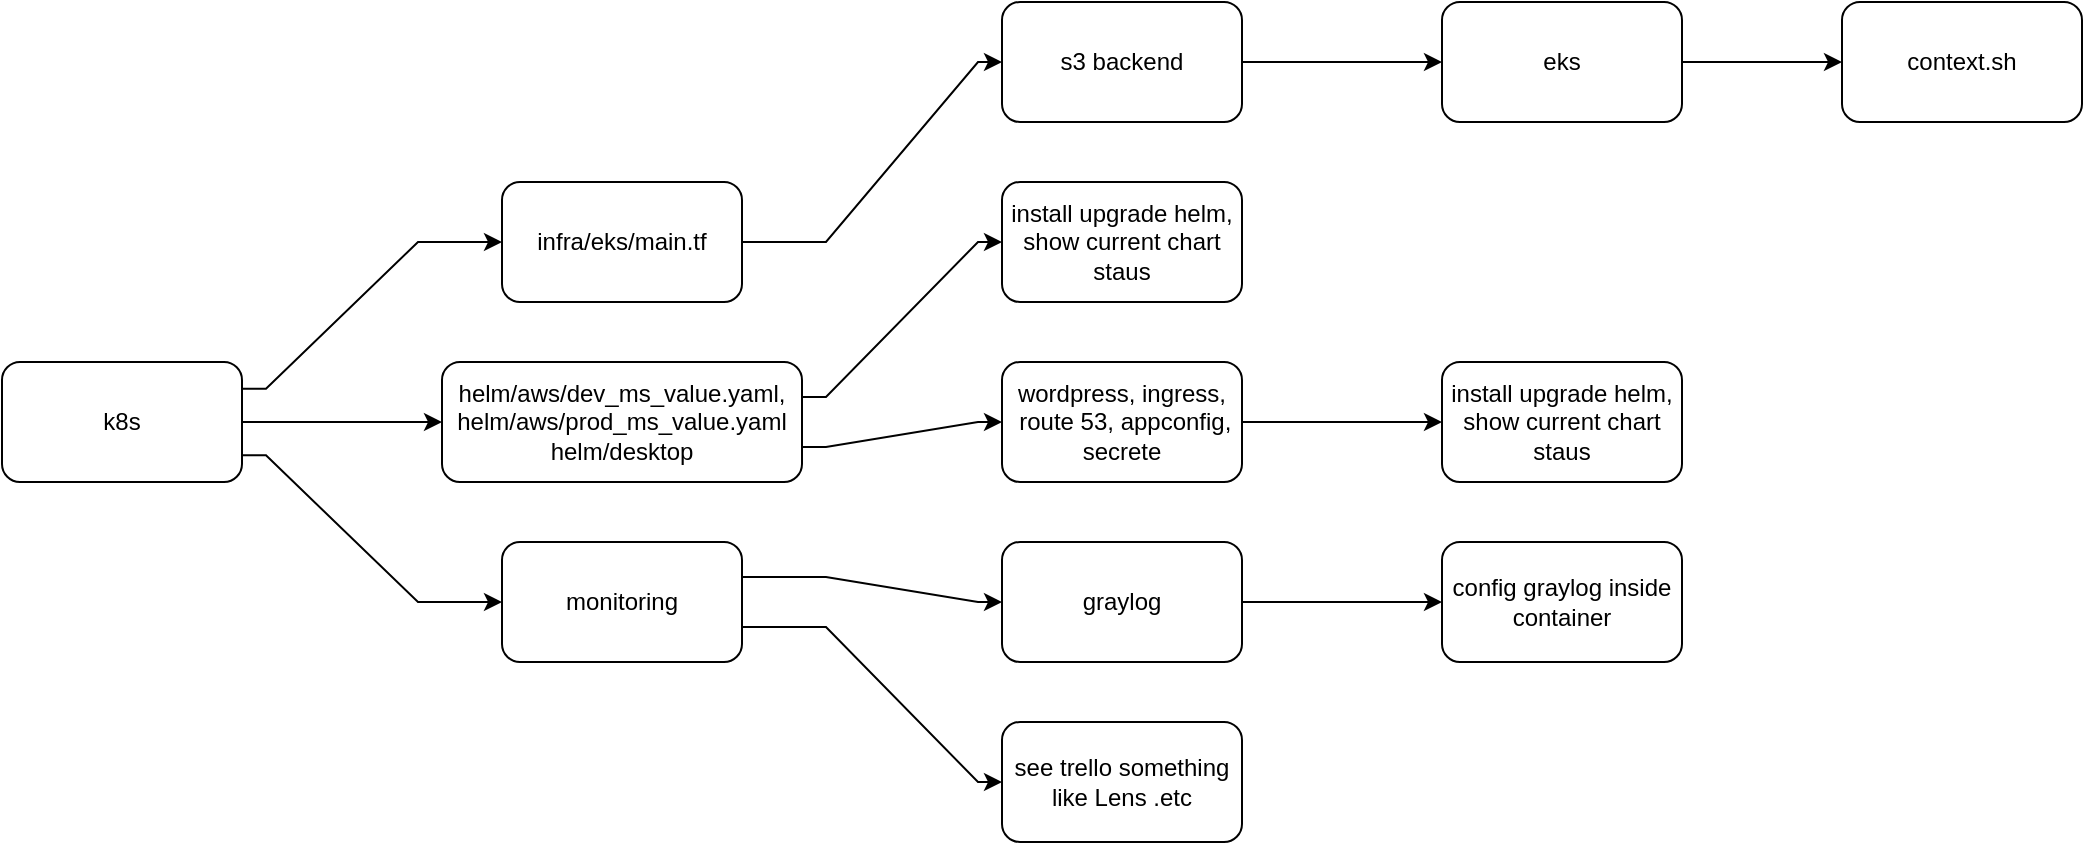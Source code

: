 <mxfile version="15.7.1" type="device"><diagram id="iaFCffOth5D5915ZFKLl" name="Page-1"><mxGraphModel dx="816" dy="537" grid="1" gridSize="10" guides="1" tooltips="1" connect="1" arrows="1" fold="1" page="1" pageScale="1" pageWidth="850" pageHeight="1100" math="0" shadow="0"><root><mxCell id="0"/><mxCell id="1" parent="0"/><mxCell id="k1OdrwsDGIUr_4paUFlD-3" value="" style="edgeStyle=orthogonalEdgeStyle;rounded=0;orthogonalLoop=1;jettySize=auto;html=1;noEdgeStyle=1;orthogonal=1;" edge="1" parent="1" source="k1OdrwsDGIUr_4paUFlD-1" target="k1OdrwsDGIUr_4paUFlD-2"><mxGeometry relative="1" as="geometry"><Array as="points"><mxPoint x="132" y="193.333"/><mxPoint x="208" y="120"/></Array></mxGeometry></mxCell><mxCell id="k1OdrwsDGIUr_4paUFlD-7" value="" style="edgeStyle=orthogonalEdgeStyle;rounded=0;orthogonalLoop=1;jettySize=auto;html=1;noEdgeStyle=1;orthogonal=1;" edge="1" parent="1" source="k1OdrwsDGIUr_4paUFlD-1" target="k1OdrwsDGIUr_4paUFlD-6"><mxGeometry relative="1" as="geometry"><Array as="points"><mxPoint x="134" y="210"/><mxPoint x="208" y="210"/></Array></mxGeometry></mxCell><mxCell id="k1OdrwsDGIUr_4paUFlD-9" value="" style="edgeStyle=orthogonalEdgeStyle;rounded=0;orthogonalLoop=1;jettySize=auto;html=1;noEdgeStyle=1;orthogonal=1;" edge="1" parent="1" source="k1OdrwsDGIUr_4paUFlD-1" target="k1OdrwsDGIUr_4paUFlD-8"><mxGeometry relative="1" as="geometry"><Array as="points"><mxPoint x="132" y="226.667"/><mxPoint x="208" y="300"/></Array></mxGeometry></mxCell><mxCell id="k1OdrwsDGIUr_4paUFlD-1" value="k8s" style="rounded=1;whiteSpace=wrap;html=1;" vertex="1" parent="1"><mxGeometry y="180" width="120" height="60" as="geometry"/></mxCell><mxCell id="k1OdrwsDGIUr_4paUFlD-11" value="" style="edgeStyle=orthogonalEdgeStyle;rounded=0;orthogonalLoop=1;jettySize=auto;html=1;noEdgeStyle=1;orthogonal=1;" edge="1" parent="1" source="k1OdrwsDGIUr_4paUFlD-2" target="k1OdrwsDGIUr_4paUFlD-10"><mxGeometry relative="1" as="geometry"><Array as="points"><mxPoint x="412" y="120"/><mxPoint x="488" y="30"/></Array></mxGeometry></mxCell><mxCell id="k1OdrwsDGIUr_4paUFlD-2" value="infra/eks/main.tf" style="rounded=1;whiteSpace=wrap;html=1;" vertex="1" parent="1"><mxGeometry x="250" y="90" width="120" height="60" as="geometry"/></mxCell><mxCell id="k1OdrwsDGIUr_4paUFlD-13" value="" style="edgeStyle=orthogonalEdgeStyle;rounded=0;orthogonalLoop=1;jettySize=auto;html=1;noEdgeStyle=1;orthogonal=1;entryX=0;entryY=0.5;entryDx=0;entryDy=0;" edge="1" parent="1" source="k1OdrwsDGIUr_4paUFlD-6" target="k1OdrwsDGIUr_4paUFlD-36"><mxGeometry relative="1" as="geometry"><mxPoint x="440" y="120" as="targetPoint"/><Array as="points"><mxPoint x="412" y="197.5"/><mxPoint x="488" y="120"/></Array></mxGeometry></mxCell><mxCell id="k1OdrwsDGIUr_4paUFlD-15" value="" style="edgeStyle=orthogonalEdgeStyle;rounded=0;orthogonalLoop=1;jettySize=auto;html=1;noEdgeStyle=1;orthogonal=1;" edge="1" parent="1" source="k1OdrwsDGIUr_4paUFlD-6" target="k1OdrwsDGIUr_4paUFlD-14"><mxGeometry relative="1" as="geometry"><Array as="points"><mxPoint x="412" y="222.5"/><mxPoint x="488" y="210"/></Array></mxGeometry></mxCell><mxCell id="k1OdrwsDGIUr_4paUFlD-6" value="helm/aws/dev_ms_value.yaml,&lt;br&gt;helm/aws/prod_ms_value.yaml&lt;br&gt;helm/desktop" style="rounded=1;whiteSpace=wrap;html=1;" vertex="1" parent="1"><mxGeometry x="220" y="180" width="180" height="60" as="geometry"/></mxCell><mxCell id="k1OdrwsDGIUr_4paUFlD-17" value="" style="edgeStyle=orthogonalEdgeStyle;rounded=0;orthogonalLoop=1;jettySize=auto;html=1;noEdgeStyle=1;orthogonal=1;" edge="1" parent="1" source="k1OdrwsDGIUr_4paUFlD-8" target="k1OdrwsDGIUr_4paUFlD-16"><mxGeometry relative="1" as="geometry"><Array as="points"><mxPoint x="412" y="287.5"/><mxPoint x="488" y="300"/></Array></mxGeometry></mxCell><mxCell id="k1OdrwsDGIUr_4paUFlD-31" value="" style="edgeStyle=orthogonalEdgeStyle;rounded=0;orthogonalLoop=1;jettySize=auto;html=1;noEdgeStyle=1;orthogonal=1;" edge="1" parent="1" source="k1OdrwsDGIUr_4paUFlD-8" target="k1OdrwsDGIUr_4paUFlD-30"><mxGeometry relative="1" as="geometry"><Array as="points"><mxPoint x="412" y="312.5"/><mxPoint x="488" y="390"/></Array></mxGeometry></mxCell><mxCell id="k1OdrwsDGIUr_4paUFlD-8" value="monitoring" style="rounded=1;whiteSpace=wrap;html=1;" vertex="1" parent="1"><mxGeometry x="250" y="270" width="120" height="60" as="geometry"/></mxCell><mxCell id="k1OdrwsDGIUr_4paUFlD-39" value="" style="edgeStyle=orthogonalEdgeStyle;rounded=0;orthogonalLoop=1;jettySize=auto;html=1;noEdgeStyle=1;orthogonal=1;" edge="1" parent="1" source="k1OdrwsDGIUr_4paUFlD-10" target="k1OdrwsDGIUr_4paUFlD-38"><mxGeometry relative="1" as="geometry"><Array as="points"><mxPoint x="632" y="30"/><mxPoint x="708" y="30"/></Array></mxGeometry></mxCell><mxCell id="k1OdrwsDGIUr_4paUFlD-10" value="s3 backend" style="rounded=1;whiteSpace=wrap;html=1;" vertex="1" parent="1"><mxGeometry x="500" width="120" height="60" as="geometry"/></mxCell><mxCell id="k1OdrwsDGIUr_4paUFlD-21" value="" style="edgeStyle=orthogonalEdgeStyle;rounded=0;orthogonalLoop=1;jettySize=auto;html=1;noEdgeStyle=1;orthogonal=1;" edge="1" parent="1" source="k1OdrwsDGIUr_4paUFlD-14" target="k1OdrwsDGIUr_4paUFlD-20"><mxGeometry relative="1" as="geometry"><Array as="points"><mxPoint x="632" y="210"/><mxPoint x="708" y="210"/></Array></mxGeometry></mxCell><mxCell id="k1OdrwsDGIUr_4paUFlD-14" value="wordpress, ingress, &amp;nbsp;route 53, appconfig, secrete" style="rounded=1;whiteSpace=wrap;html=1;" vertex="1" parent="1"><mxGeometry x="500" y="180" width="120" height="60" as="geometry"/></mxCell><mxCell id="k1OdrwsDGIUr_4paUFlD-19" value="" style="edgeStyle=orthogonalEdgeStyle;rounded=0;orthogonalLoop=1;jettySize=auto;html=1;noEdgeStyle=1;orthogonal=1;" edge="1" parent="1" source="k1OdrwsDGIUr_4paUFlD-16" target="k1OdrwsDGIUr_4paUFlD-18"><mxGeometry relative="1" as="geometry"><Array as="points"><mxPoint x="632" y="300"/><mxPoint x="708" y="300"/></Array></mxGeometry></mxCell><mxCell id="k1OdrwsDGIUr_4paUFlD-16" value="graylog" style="rounded=1;whiteSpace=wrap;html=1;" vertex="1" parent="1"><mxGeometry x="500" y="270" width="120" height="60" as="geometry"/></mxCell><mxCell id="k1OdrwsDGIUr_4paUFlD-18" value="config graylog inside container" style="whiteSpace=wrap;html=1;rounded=1;" vertex="1" parent="1"><mxGeometry x="720" y="270" width="120" height="60" as="geometry"/></mxCell><mxCell id="k1OdrwsDGIUr_4paUFlD-20" value="install upgrade helm, show current chart staus" style="rounded=1;whiteSpace=wrap;html=1;" vertex="1" parent="1"><mxGeometry x="720" y="180" width="120" height="60" as="geometry"/></mxCell><mxCell id="k1OdrwsDGIUr_4paUFlD-30" value="see trello something like Lens .etc" style="rounded=1;whiteSpace=wrap;html=1;" vertex="1" parent="1"><mxGeometry x="500" y="360" width="120" height="60" as="geometry"/></mxCell><mxCell id="k1OdrwsDGIUr_4paUFlD-36" value="install upgrade helm, show current chart staus" style="rounded=1;whiteSpace=wrap;html=1;" vertex="1" parent="1"><mxGeometry x="500" y="90" width="120" height="60" as="geometry"/></mxCell><mxCell id="k1OdrwsDGIUr_4paUFlD-43" value="" style="edgeStyle=orthogonalEdgeStyle;rounded=0;orthogonalLoop=1;jettySize=auto;html=1;" edge="1" parent="1" source="k1OdrwsDGIUr_4paUFlD-38" target="k1OdrwsDGIUr_4paUFlD-42"><mxGeometry relative="1" as="geometry"/></mxCell><mxCell id="k1OdrwsDGIUr_4paUFlD-38" value="eks" style="rounded=1;whiteSpace=wrap;html=1;" vertex="1" parent="1"><mxGeometry x="720" width="120" height="60" as="geometry"/></mxCell><mxCell id="k1OdrwsDGIUr_4paUFlD-42" value="context.sh" style="rounded=1;whiteSpace=wrap;html=1;" vertex="1" parent="1"><mxGeometry x="920" width="120" height="60" as="geometry"/></mxCell></root></mxGraphModel></diagram></mxfile>